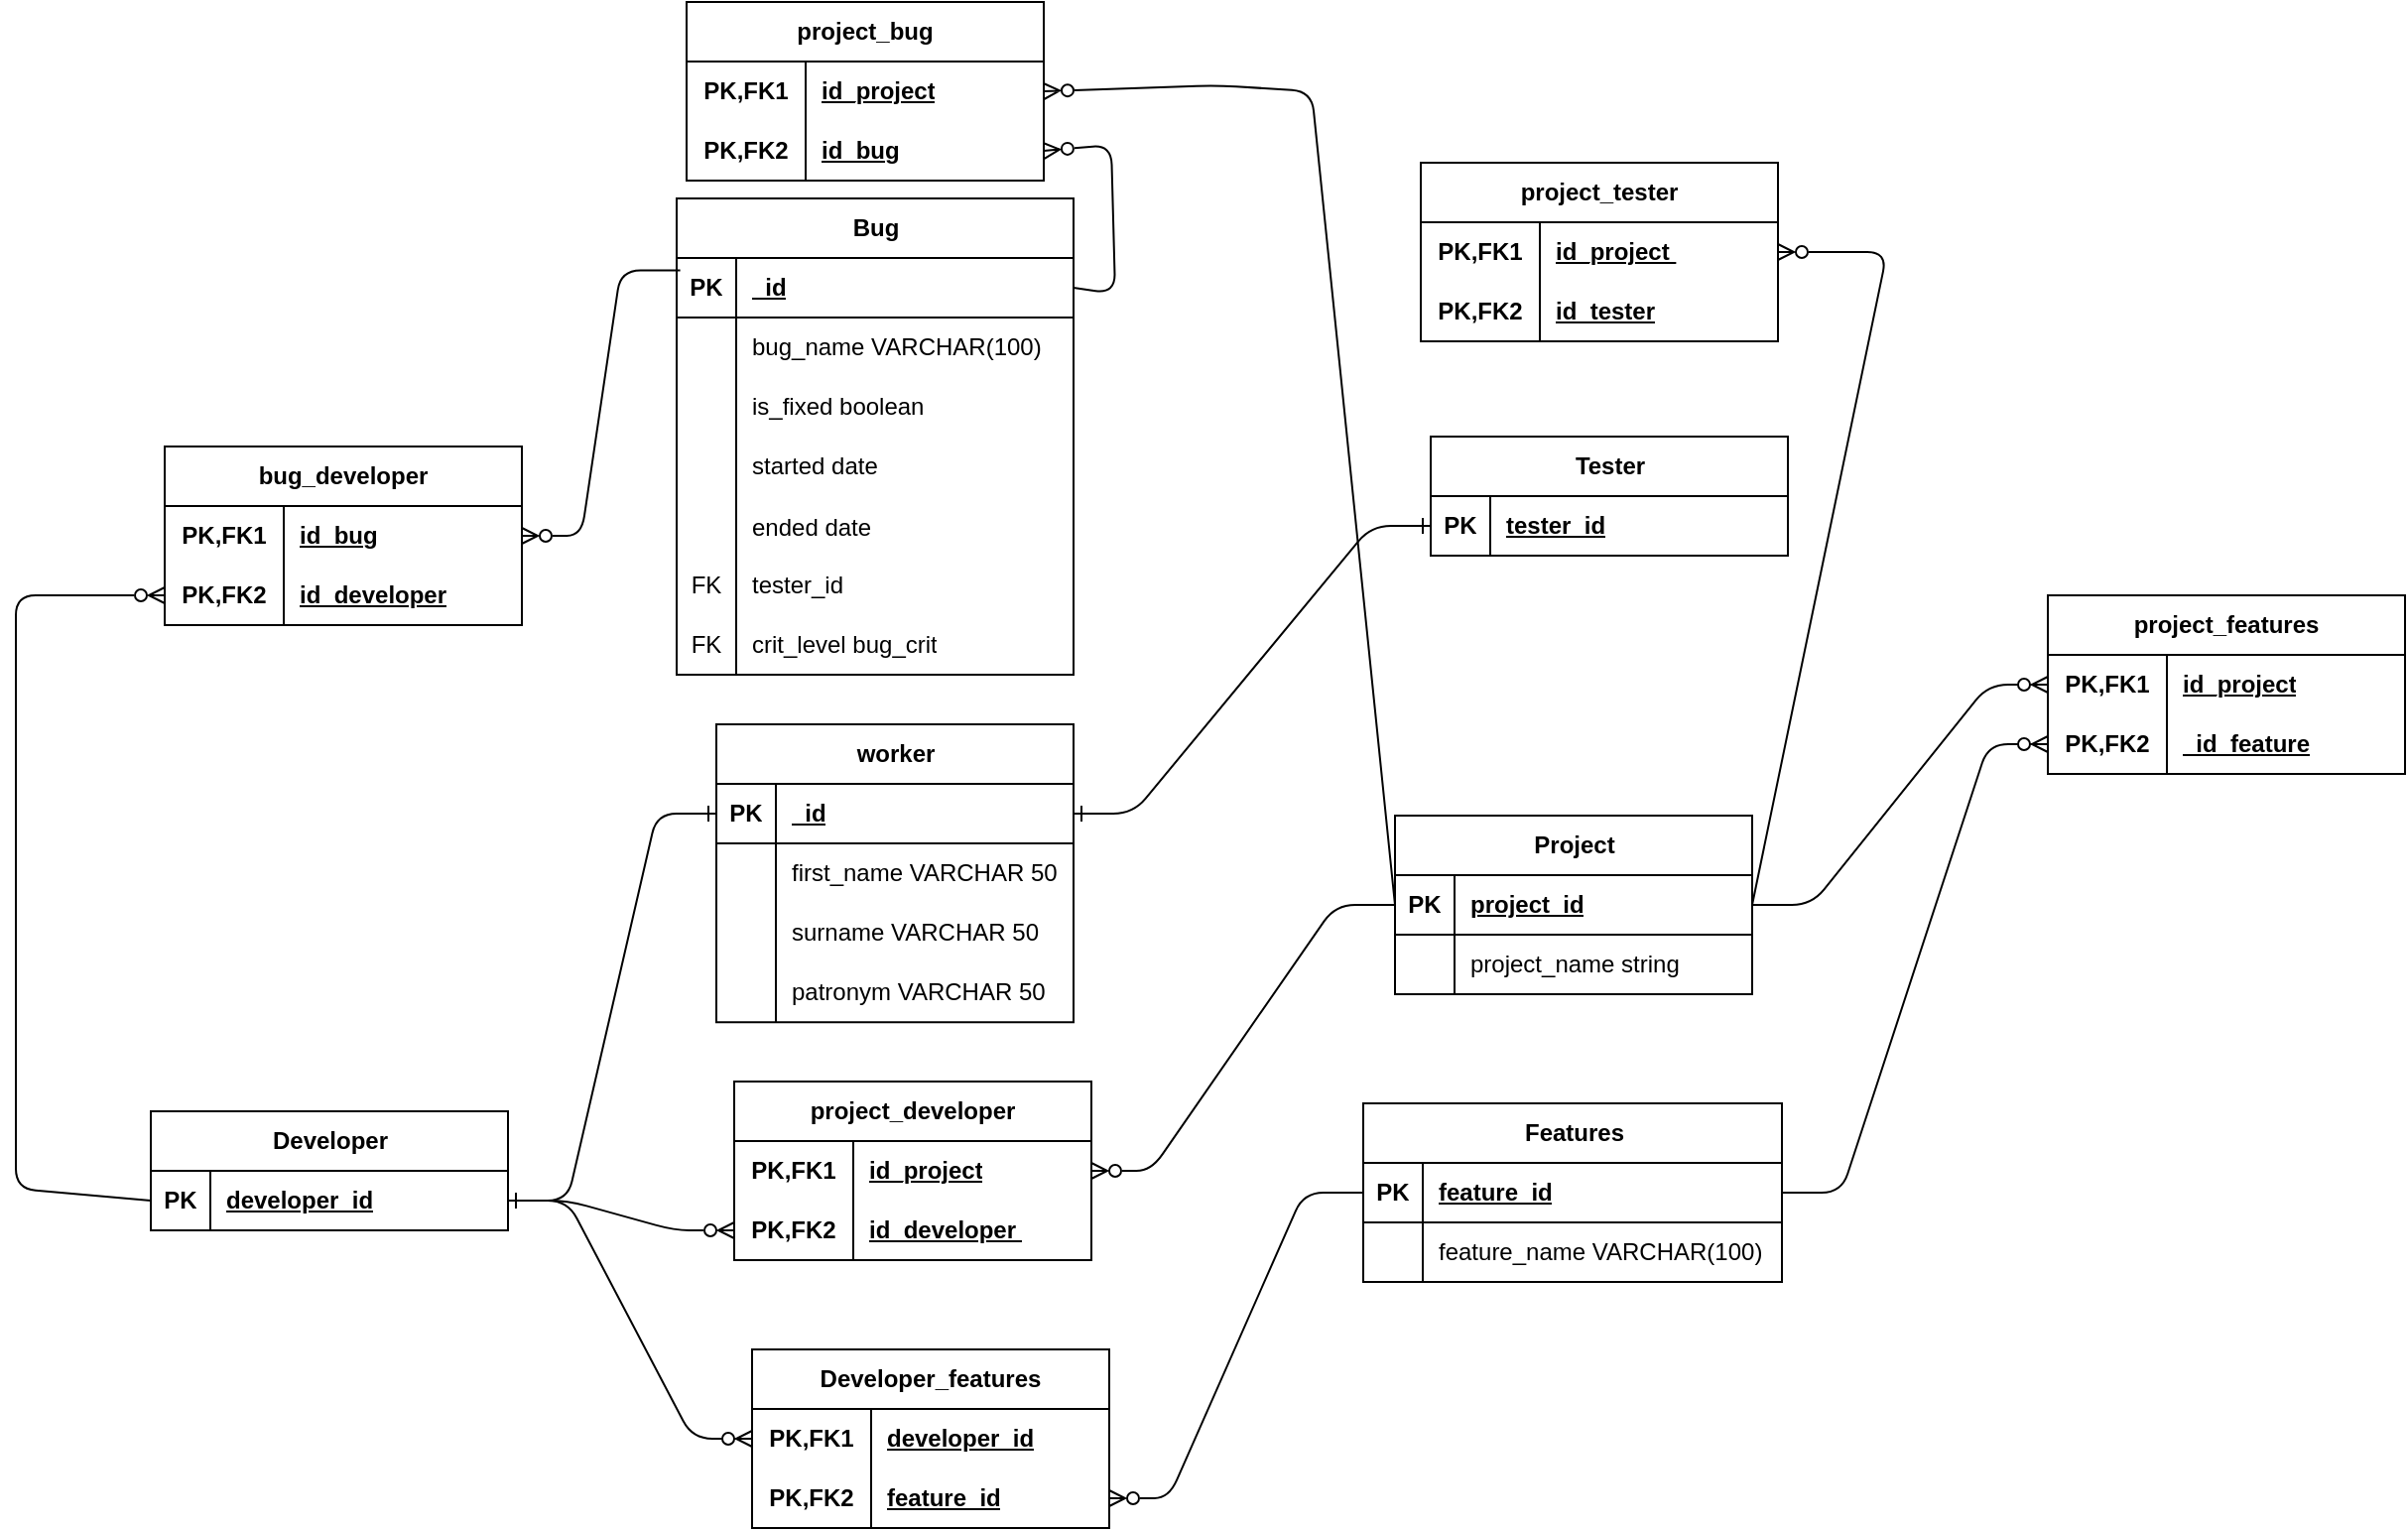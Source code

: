 <mxfile version="24.2.5" type="device">
  <diagram id="R2lEEEUBdFMjLlhIrx00" name="Page-1">
    <mxGraphModel dx="1834" dy="487" grid="0" gridSize="11" guides="1" tooltips="1" connect="1" arrows="1" fold="1" page="0" pageScale="1" pageWidth="850" pageHeight="1100" math="0" shadow="0" extFonts="Permanent Marker^https://fonts.googleapis.com/css?family=Permanent+Marker">
      <root>
        <mxCell id="0" />
        <mxCell id="1" parent="0" />
        <mxCell id="MAnXdEzQtuogghZs_MTk-24" value="Project" style="shape=table;startSize=30;container=1;collapsible=1;childLayout=tableLayout;fixedRows=1;rowLines=0;fontStyle=1;align=center;resizeLast=1;html=1;" parent="1" vertex="1">
          <mxGeometry x="616" y="1142.997" width="180" height="90" as="geometry" />
        </mxCell>
        <mxCell id="MAnXdEzQtuogghZs_MTk-25" value="" style="shape=tableRow;horizontal=0;startSize=0;swimlaneHead=0;swimlaneBody=0;fillColor=none;collapsible=0;dropTarget=0;points=[[0,0.5],[1,0.5]];portConstraint=eastwest;top=0;left=0;right=0;bottom=1;" parent="MAnXdEzQtuogghZs_MTk-24" vertex="1">
          <mxGeometry y="30" width="180" height="30" as="geometry" />
        </mxCell>
        <mxCell id="MAnXdEzQtuogghZs_MTk-26" value="PK" style="shape=partialRectangle;connectable=0;fillColor=none;top=0;left=0;bottom=0;right=0;fontStyle=1;overflow=hidden;whiteSpace=wrap;html=1;" parent="MAnXdEzQtuogghZs_MTk-25" vertex="1">
          <mxGeometry width="30" height="30" as="geometry">
            <mxRectangle width="30" height="30" as="alternateBounds" />
          </mxGeometry>
        </mxCell>
        <mxCell id="MAnXdEzQtuogghZs_MTk-27" value="project_id" style="shape=partialRectangle;connectable=0;fillColor=none;top=0;left=0;bottom=0;right=0;align=left;spacingLeft=6;fontStyle=5;overflow=hidden;whiteSpace=wrap;html=1;" parent="MAnXdEzQtuogghZs_MTk-25" vertex="1">
          <mxGeometry x="30" width="150" height="30" as="geometry">
            <mxRectangle width="150" height="30" as="alternateBounds" />
          </mxGeometry>
        </mxCell>
        <mxCell id="MAnXdEzQtuogghZs_MTk-28" value="" style="shape=tableRow;horizontal=0;startSize=0;swimlaneHead=0;swimlaneBody=0;fillColor=none;collapsible=0;dropTarget=0;points=[[0,0.5],[1,0.5]];portConstraint=eastwest;top=0;left=0;right=0;bottom=0;" parent="MAnXdEzQtuogghZs_MTk-24" vertex="1">
          <mxGeometry y="60" width="180" height="30" as="geometry" />
        </mxCell>
        <mxCell id="MAnXdEzQtuogghZs_MTk-29" value="" style="shape=partialRectangle;connectable=0;fillColor=none;top=0;left=0;bottom=0;right=0;editable=1;overflow=hidden;whiteSpace=wrap;html=1;" parent="MAnXdEzQtuogghZs_MTk-28" vertex="1">
          <mxGeometry width="30" height="30" as="geometry">
            <mxRectangle width="30" height="30" as="alternateBounds" />
          </mxGeometry>
        </mxCell>
        <mxCell id="MAnXdEzQtuogghZs_MTk-30" value="project_name string" style="shape=partialRectangle;connectable=0;fillColor=none;top=0;left=0;bottom=0;right=0;align=left;spacingLeft=6;overflow=hidden;whiteSpace=wrap;html=1;" parent="MAnXdEzQtuogghZs_MTk-28" vertex="1">
          <mxGeometry x="30" width="150" height="30" as="geometry">
            <mxRectangle width="150" height="30" as="alternateBounds" />
          </mxGeometry>
        </mxCell>
        <mxCell id="MAnXdEzQtuogghZs_MTk-31" value="Developer" style="shape=table;startSize=30;container=1;collapsible=1;childLayout=tableLayout;fixedRows=1;rowLines=0;fontStyle=1;align=center;resizeLast=1;html=1;" parent="1" vertex="1">
          <mxGeometry x="-11" y="1291.997" width="180" height="60" as="geometry" />
        </mxCell>
        <mxCell id="MAnXdEzQtuogghZs_MTk-32" value="" style="shape=tableRow;horizontal=0;startSize=0;swimlaneHead=0;swimlaneBody=0;fillColor=none;collapsible=0;dropTarget=0;points=[[0,0.5],[1,0.5]];portConstraint=eastwest;top=0;left=0;right=0;bottom=1;" parent="MAnXdEzQtuogghZs_MTk-31" vertex="1">
          <mxGeometry y="30" width="180" height="30" as="geometry" />
        </mxCell>
        <mxCell id="MAnXdEzQtuogghZs_MTk-33" value="PK" style="shape=partialRectangle;connectable=0;fillColor=none;top=0;left=0;bottom=0;right=0;fontStyle=1;overflow=hidden;whiteSpace=wrap;html=1;" parent="MAnXdEzQtuogghZs_MTk-32" vertex="1">
          <mxGeometry width="30" height="30" as="geometry">
            <mxRectangle width="30" height="30" as="alternateBounds" />
          </mxGeometry>
        </mxCell>
        <mxCell id="MAnXdEzQtuogghZs_MTk-34" value="developer_id" style="shape=partialRectangle;connectable=0;fillColor=none;top=0;left=0;bottom=0;right=0;align=left;spacingLeft=6;fontStyle=5;overflow=hidden;whiteSpace=wrap;html=1;" parent="MAnXdEzQtuogghZs_MTk-32" vertex="1">
          <mxGeometry x="30" width="150" height="30" as="geometry">
            <mxRectangle width="150" height="30" as="alternateBounds" />
          </mxGeometry>
        </mxCell>
        <mxCell id="MAnXdEzQtuogghZs_MTk-41" value="worker" style="shape=table;startSize=30;container=1;collapsible=1;childLayout=tableLayout;fixedRows=1;rowLines=0;fontStyle=1;align=center;resizeLast=1;html=1;" parent="1" vertex="1">
          <mxGeometry x="274" y="1096.997" width="180" height="150.071" as="geometry" />
        </mxCell>
        <mxCell id="MAnXdEzQtuogghZs_MTk-42" value="" style="shape=tableRow;horizontal=0;startSize=0;swimlaneHead=0;swimlaneBody=0;fillColor=none;collapsible=0;dropTarget=0;points=[[0,0.5],[1,0.5]];portConstraint=eastwest;top=0;left=0;right=0;bottom=1;" parent="MAnXdEzQtuogghZs_MTk-41" vertex="1">
          <mxGeometry y="30" width="180" height="30" as="geometry" />
        </mxCell>
        <mxCell id="MAnXdEzQtuogghZs_MTk-43" value="PK" style="shape=partialRectangle;connectable=0;fillColor=none;top=0;left=0;bottom=0;right=0;fontStyle=1;overflow=hidden;whiteSpace=wrap;html=1;" parent="MAnXdEzQtuogghZs_MTk-42" vertex="1">
          <mxGeometry width="30" height="30" as="geometry">
            <mxRectangle width="30" height="30" as="alternateBounds" />
          </mxGeometry>
        </mxCell>
        <mxCell id="MAnXdEzQtuogghZs_MTk-44" value="_id" style="shape=partialRectangle;connectable=0;fillColor=none;top=0;left=0;bottom=0;right=0;align=left;spacingLeft=6;fontStyle=5;overflow=hidden;whiteSpace=wrap;html=1;" parent="MAnXdEzQtuogghZs_MTk-42" vertex="1">
          <mxGeometry x="30" width="150" height="30" as="geometry">
            <mxRectangle width="150" height="30" as="alternateBounds" />
          </mxGeometry>
        </mxCell>
        <mxCell id="MAnXdEzQtuogghZs_MTk-45" value="" style="shape=tableRow;horizontal=0;startSize=0;swimlaneHead=0;swimlaneBody=0;fillColor=none;collapsible=0;dropTarget=0;points=[[0,0.5],[1,0.5]];portConstraint=eastwest;top=0;left=0;right=0;bottom=0;" parent="MAnXdEzQtuogghZs_MTk-41" vertex="1">
          <mxGeometry y="60" width="180" height="30" as="geometry" />
        </mxCell>
        <mxCell id="MAnXdEzQtuogghZs_MTk-46" value="" style="shape=partialRectangle;connectable=0;fillColor=none;top=0;left=0;bottom=0;right=0;editable=1;overflow=hidden;whiteSpace=wrap;html=1;" parent="MAnXdEzQtuogghZs_MTk-45" vertex="1">
          <mxGeometry width="30" height="30" as="geometry">
            <mxRectangle width="30" height="30" as="alternateBounds" />
          </mxGeometry>
        </mxCell>
        <mxCell id="MAnXdEzQtuogghZs_MTk-47" value="first_name VARCHAR 50" style="shape=partialRectangle;connectable=0;fillColor=none;top=0;left=0;bottom=0;right=0;align=left;spacingLeft=6;overflow=hidden;whiteSpace=wrap;html=1;" parent="MAnXdEzQtuogghZs_MTk-45" vertex="1">
          <mxGeometry x="30" width="150" height="30" as="geometry">
            <mxRectangle width="150" height="30" as="alternateBounds" />
          </mxGeometry>
        </mxCell>
        <mxCell id="MAnXdEzQtuogghZs_MTk-183" value="" style="shape=tableRow;horizontal=0;startSize=0;swimlaneHead=0;swimlaneBody=0;fillColor=none;collapsible=0;dropTarget=0;points=[[0,0.5],[1,0.5]];portConstraint=eastwest;top=0;left=0;right=0;bottom=0;fontFamily=Helvetica;fontSize=12;fontColor=default;" parent="MAnXdEzQtuogghZs_MTk-41" vertex="1">
          <mxGeometry y="90" width="180" height="30" as="geometry" />
        </mxCell>
        <mxCell id="MAnXdEzQtuogghZs_MTk-184" value="" style="shape=partialRectangle;connectable=0;fillColor=none;top=0;left=0;bottom=0;right=0;fontStyle=0;overflow=hidden;whiteSpace=wrap;html=1;fontFamily=Helvetica;fontSize=12;fontColor=default;" parent="MAnXdEzQtuogghZs_MTk-183" vertex="1">
          <mxGeometry width="30" height="30" as="geometry">
            <mxRectangle width="30" height="30" as="alternateBounds" />
          </mxGeometry>
        </mxCell>
        <mxCell id="MAnXdEzQtuogghZs_MTk-185" value="surname VARCHAR 50" style="shape=partialRectangle;connectable=0;fillColor=none;top=0;left=0;bottom=0;right=0;align=left;spacingLeft=6;fontStyle=0;overflow=hidden;whiteSpace=wrap;html=1;fontFamily=Helvetica;fontSize=12;fontColor=default;" parent="MAnXdEzQtuogghZs_MTk-183" vertex="1">
          <mxGeometry x="30" width="150" height="30" as="geometry">
            <mxRectangle width="150" height="30" as="alternateBounds" />
          </mxGeometry>
        </mxCell>
        <mxCell id="MAnXdEzQtuogghZs_MTk-190" value="" style="shape=tableRow;horizontal=0;startSize=0;swimlaneHead=0;swimlaneBody=0;fillColor=none;collapsible=0;dropTarget=0;points=[[0,0.5],[1,0.5]];portConstraint=eastwest;top=0;left=0;right=0;bottom=0;fontFamily=Helvetica;fontSize=12;fontColor=default;" parent="MAnXdEzQtuogghZs_MTk-41" vertex="1">
          <mxGeometry y="120" width="180" height="30" as="geometry" />
        </mxCell>
        <mxCell id="MAnXdEzQtuogghZs_MTk-191" value="" style="shape=partialRectangle;connectable=0;fillColor=none;top=0;left=0;bottom=0;right=0;fontStyle=0;overflow=hidden;whiteSpace=wrap;html=1;fontFamily=Helvetica;fontSize=12;fontColor=default;" parent="MAnXdEzQtuogghZs_MTk-190" vertex="1">
          <mxGeometry width="30" height="30" as="geometry">
            <mxRectangle width="30" height="30" as="alternateBounds" />
          </mxGeometry>
        </mxCell>
        <mxCell id="MAnXdEzQtuogghZs_MTk-192" value="patronym&amp;nbsp;&lt;span style=&quot;background-color: initial;&quot;&gt;VARCHAR 50&lt;/span&gt;" style="shape=partialRectangle;connectable=0;fillColor=none;top=0;left=0;bottom=0;right=0;align=left;spacingLeft=6;fontStyle=0;overflow=hidden;whiteSpace=wrap;html=1;fontFamily=Helvetica;fontSize=12;fontColor=default;" parent="MAnXdEzQtuogghZs_MTk-190" vertex="1">
          <mxGeometry x="30" width="150" height="30" as="geometry">
            <mxRectangle width="150" height="30" as="alternateBounds" />
          </mxGeometry>
        </mxCell>
        <mxCell id="MAnXdEzQtuogghZs_MTk-51" value="Bug" style="shape=table;startSize=30;container=1;collapsible=1;childLayout=tableLayout;fixedRows=1;rowLines=0;fontStyle=1;align=center;resizeLast=1;html=1;" parent="1" vertex="1">
          <mxGeometry x="254" y="832" width="200" height="240" as="geometry" />
        </mxCell>
        <mxCell id="MAnXdEzQtuogghZs_MTk-52" value="" style="shape=tableRow;horizontal=0;startSize=0;swimlaneHead=0;swimlaneBody=0;fillColor=none;collapsible=0;dropTarget=0;points=[[0,0.5],[1,0.5]];portConstraint=eastwest;top=0;left=0;right=0;bottom=1;" parent="MAnXdEzQtuogghZs_MTk-51" vertex="1">
          <mxGeometry y="30" width="200" height="30" as="geometry" />
        </mxCell>
        <mxCell id="MAnXdEzQtuogghZs_MTk-53" value="PK" style="shape=partialRectangle;connectable=0;fillColor=none;top=0;left=0;bottom=0;right=0;fontStyle=1;overflow=hidden;whiteSpace=wrap;html=1;" parent="MAnXdEzQtuogghZs_MTk-52" vertex="1">
          <mxGeometry width="30" height="30" as="geometry">
            <mxRectangle width="30" height="30" as="alternateBounds" />
          </mxGeometry>
        </mxCell>
        <mxCell id="MAnXdEzQtuogghZs_MTk-54" value="_id" style="shape=partialRectangle;connectable=0;fillColor=none;top=0;left=0;bottom=0;right=0;align=left;spacingLeft=6;fontStyle=5;overflow=hidden;whiteSpace=wrap;html=1;" parent="MAnXdEzQtuogghZs_MTk-52" vertex="1">
          <mxGeometry x="30" width="170" height="30" as="geometry">
            <mxRectangle width="170" height="30" as="alternateBounds" />
          </mxGeometry>
        </mxCell>
        <mxCell id="MAnXdEzQtuogghZs_MTk-55" value="" style="shape=tableRow;horizontal=0;startSize=0;swimlaneHead=0;swimlaneBody=0;fillColor=none;collapsible=0;dropTarget=0;points=[[0,0.5],[1,0.5]];portConstraint=eastwest;top=0;left=0;right=0;bottom=0;" parent="MAnXdEzQtuogghZs_MTk-51" vertex="1">
          <mxGeometry y="60" width="200" height="30" as="geometry" />
        </mxCell>
        <mxCell id="MAnXdEzQtuogghZs_MTk-56" value="" style="shape=partialRectangle;connectable=0;fillColor=none;top=0;left=0;bottom=0;right=0;editable=1;overflow=hidden;whiteSpace=wrap;html=1;" parent="MAnXdEzQtuogghZs_MTk-55" vertex="1">
          <mxGeometry width="30" height="30" as="geometry">
            <mxRectangle width="30" height="30" as="alternateBounds" />
          </mxGeometry>
        </mxCell>
        <mxCell id="MAnXdEzQtuogghZs_MTk-57" value="bug_name VARCHAR(100)" style="shape=partialRectangle;connectable=0;fillColor=none;top=0;left=0;bottom=0;right=0;align=left;spacingLeft=6;overflow=hidden;whiteSpace=wrap;html=1;" parent="MAnXdEzQtuogghZs_MTk-55" vertex="1">
          <mxGeometry x="30" width="170" height="30" as="geometry">
            <mxRectangle width="170" height="30" as="alternateBounds" />
          </mxGeometry>
        </mxCell>
        <mxCell id="MAnXdEzQtuogghZs_MTk-58" value="" style="shape=tableRow;horizontal=0;startSize=0;swimlaneHead=0;swimlaneBody=0;fillColor=none;collapsible=0;dropTarget=0;points=[[0,0.5],[1,0.5]];portConstraint=eastwest;top=0;left=0;right=0;bottom=0;" parent="MAnXdEzQtuogghZs_MTk-51" vertex="1">
          <mxGeometry y="90" width="200" height="30" as="geometry" />
        </mxCell>
        <mxCell id="MAnXdEzQtuogghZs_MTk-59" value="" style="shape=partialRectangle;connectable=0;fillColor=none;top=0;left=0;bottom=0;right=0;editable=1;overflow=hidden;whiteSpace=wrap;html=1;" parent="MAnXdEzQtuogghZs_MTk-58" vertex="1">
          <mxGeometry width="30" height="30" as="geometry">
            <mxRectangle width="30" height="30" as="alternateBounds" />
          </mxGeometry>
        </mxCell>
        <mxCell id="MAnXdEzQtuogghZs_MTk-60" value="is_fixed boolean" style="shape=partialRectangle;connectable=0;fillColor=none;top=0;left=0;bottom=0;right=0;align=left;spacingLeft=6;overflow=hidden;whiteSpace=wrap;html=1;" parent="MAnXdEzQtuogghZs_MTk-58" vertex="1">
          <mxGeometry x="30" width="170" height="30" as="geometry">
            <mxRectangle width="170" height="30" as="alternateBounds" />
          </mxGeometry>
        </mxCell>
        <mxCell id="MAnXdEzQtuogghZs_MTk-61" value="" style="shape=tableRow;horizontal=0;startSize=0;swimlaneHead=0;swimlaneBody=0;fillColor=none;collapsible=0;dropTarget=0;points=[[0,0.5],[1,0.5]];portConstraint=eastwest;top=0;left=0;right=0;bottom=0;" parent="MAnXdEzQtuogghZs_MTk-51" vertex="1">
          <mxGeometry y="120" width="200" height="30" as="geometry" />
        </mxCell>
        <mxCell id="MAnXdEzQtuogghZs_MTk-62" value="" style="shape=partialRectangle;connectable=0;fillColor=none;top=0;left=0;bottom=0;right=0;editable=1;overflow=hidden;whiteSpace=wrap;html=1;" parent="MAnXdEzQtuogghZs_MTk-61" vertex="1">
          <mxGeometry width="30" height="30" as="geometry">
            <mxRectangle width="30" height="30" as="alternateBounds" />
          </mxGeometry>
        </mxCell>
        <mxCell id="MAnXdEzQtuogghZs_MTk-63" value="started date" style="shape=partialRectangle;connectable=0;fillColor=none;top=0;left=0;bottom=0;right=0;align=left;spacingLeft=6;overflow=hidden;whiteSpace=wrap;html=1;" parent="MAnXdEzQtuogghZs_MTk-61" vertex="1">
          <mxGeometry x="30" width="170" height="30" as="geometry">
            <mxRectangle width="170" height="30" as="alternateBounds" />
          </mxGeometry>
        </mxCell>
        <mxCell id="MAnXdEzQtuogghZs_MTk-64" value="" style="shape=tableRow;horizontal=0;startSize=0;swimlaneHead=0;swimlaneBody=0;fillColor=none;collapsible=0;dropTarget=0;points=[[0,0.5],[1,0.5]];portConstraint=eastwest;top=0;left=0;right=0;bottom=0;" parent="MAnXdEzQtuogghZs_MTk-51" vertex="1">
          <mxGeometry y="150" width="200" height="30" as="geometry" />
        </mxCell>
        <mxCell id="MAnXdEzQtuogghZs_MTk-65" value="" style="shape=partialRectangle;connectable=0;fillColor=none;top=0;left=0;bottom=0;right=0;editable=1;overflow=hidden;" parent="MAnXdEzQtuogghZs_MTk-64" vertex="1">
          <mxGeometry width="30" height="30" as="geometry">
            <mxRectangle width="30" height="30" as="alternateBounds" />
          </mxGeometry>
        </mxCell>
        <mxCell id="MAnXdEzQtuogghZs_MTk-66" value="ended date" style="shape=partialRectangle;connectable=0;fillColor=none;top=0;left=0;bottom=0;right=0;align=left;spacingLeft=6;overflow=hidden;" parent="MAnXdEzQtuogghZs_MTk-64" vertex="1">
          <mxGeometry x="30" width="170" height="30" as="geometry">
            <mxRectangle width="170" height="30" as="alternateBounds" />
          </mxGeometry>
        </mxCell>
        <mxCell id="MAnXdEzQtuogghZs_MTk-67" value="" style="shape=tableRow;horizontal=0;startSize=0;swimlaneHead=0;swimlaneBody=0;fillColor=none;collapsible=0;dropTarget=0;points=[[0,0.5],[1,0.5]];portConstraint=eastwest;top=0;left=0;right=0;bottom=0;" parent="MAnXdEzQtuogghZs_MTk-51" vertex="1">
          <mxGeometry y="180" width="200" height="30" as="geometry" />
        </mxCell>
        <mxCell id="MAnXdEzQtuogghZs_MTk-68" value="FK" style="shape=partialRectangle;connectable=0;fillColor=none;top=0;left=0;bottom=0;right=0;fontStyle=0;overflow=hidden;whiteSpace=wrap;html=1;" parent="MAnXdEzQtuogghZs_MTk-67" vertex="1">
          <mxGeometry width="30" height="30" as="geometry">
            <mxRectangle width="30" height="30" as="alternateBounds" />
          </mxGeometry>
        </mxCell>
        <mxCell id="MAnXdEzQtuogghZs_MTk-69" value="tester_id" style="shape=partialRectangle;connectable=0;fillColor=none;top=0;left=0;bottom=0;right=0;align=left;spacingLeft=6;fontStyle=0;overflow=hidden;whiteSpace=wrap;html=1;" parent="MAnXdEzQtuogghZs_MTk-67" vertex="1">
          <mxGeometry x="30" width="170" height="30" as="geometry">
            <mxRectangle width="170" height="30" as="alternateBounds" />
          </mxGeometry>
        </mxCell>
        <mxCell id="MAnXdEzQtuogghZs_MTk-76" value="" style="shape=tableRow;horizontal=0;startSize=0;swimlaneHead=0;swimlaneBody=0;fillColor=none;collapsible=0;dropTarget=0;points=[[0,0.5],[1,0.5]];portConstraint=eastwest;top=0;left=0;right=0;bottom=0;" parent="MAnXdEzQtuogghZs_MTk-51" vertex="1">
          <mxGeometry y="210" width="200" height="30" as="geometry" />
        </mxCell>
        <mxCell id="MAnXdEzQtuogghZs_MTk-77" value="FK" style="shape=partialRectangle;connectable=0;fillColor=none;top=0;left=0;bottom=0;right=0;fontStyle=0;overflow=hidden;whiteSpace=wrap;html=1;" parent="MAnXdEzQtuogghZs_MTk-76" vertex="1">
          <mxGeometry width="30" height="30" as="geometry">
            <mxRectangle width="30" height="30" as="alternateBounds" />
          </mxGeometry>
        </mxCell>
        <mxCell id="MAnXdEzQtuogghZs_MTk-78" value="crit_level bug_crit" style="shape=partialRectangle;connectable=0;fillColor=none;top=0;left=0;bottom=0;right=0;align=left;spacingLeft=6;fontStyle=0;overflow=hidden;whiteSpace=wrap;html=1;" parent="MAnXdEzQtuogghZs_MTk-76" vertex="1">
          <mxGeometry x="30" width="170" height="30" as="geometry">
            <mxRectangle width="170" height="30" as="alternateBounds" />
          </mxGeometry>
        </mxCell>
        <mxCell id="MAnXdEzQtuogghZs_MTk-108" value="project_developer" style="shape=table;startSize=30;container=1;collapsible=1;childLayout=tableLayout;fixedRows=1;rowLines=0;fontStyle=1;align=center;resizeLast=1;html=1;whiteSpace=wrap;" parent="1" vertex="1">
          <mxGeometry x="283" y="1277" width="180" height="90" as="geometry" />
        </mxCell>
        <mxCell id="MAnXdEzQtuogghZs_MTk-109" value="" style="shape=tableRow;horizontal=0;startSize=0;swimlaneHead=0;swimlaneBody=0;fillColor=none;collapsible=0;dropTarget=0;points=[[0,0.5],[1,0.5]];portConstraint=eastwest;top=0;left=0;right=0;bottom=0;html=1;" parent="MAnXdEzQtuogghZs_MTk-108" vertex="1">
          <mxGeometry y="30" width="180" height="30" as="geometry" />
        </mxCell>
        <mxCell id="MAnXdEzQtuogghZs_MTk-110" value="PK,FK1" style="shape=partialRectangle;connectable=0;fillColor=none;top=0;left=0;bottom=0;right=0;fontStyle=1;overflow=hidden;html=1;whiteSpace=wrap;" parent="MAnXdEzQtuogghZs_MTk-109" vertex="1">
          <mxGeometry width="60" height="30" as="geometry">
            <mxRectangle width="60" height="30" as="alternateBounds" />
          </mxGeometry>
        </mxCell>
        <mxCell id="MAnXdEzQtuogghZs_MTk-111" value="id_project" style="shape=partialRectangle;connectable=0;fillColor=none;top=0;left=0;bottom=0;right=0;align=left;spacingLeft=6;fontStyle=5;overflow=hidden;html=1;whiteSpace=wrap;" parent="MAnXdEzQtuogghZs_MTk-109" vertex="1">
          <mxGeometry x="60" width="120" height="30" as="geometry">
            <mxRectangle width="120" height="30" as="alternateBounds" />
          </mxGeometry>
        </mxCell>
        <mxCell id="MAnXdEzQtuogghZs_MTk-112" value="" style="shape=tableRow;horizontal=0;startSize=0;swimlaneHead=0;swimlaneBody=0;fillColor=none;collapsible=0;dropTarget=0;points=[[0,0.5],[1,0.5]];portConstraint=eastwest;top=0;left=0;right=0;bottom=1;html=1;" parent="MAnXdEzQtuogghZs_MTk-108" vertex="1">
          <mxGeometry y="60" width="180" height="30" as="geometry" />
        </mxCell>
        <mxCell id="MAnXdEzQtuogghZs_MTk-113" value="PK,FK2" style="shape=partialRectangle;connectable=0;fillColor=none;top=0;left=0;bottom=0;right=0;fontStyle=1;overflow=hidden;html=1;whiteSpace=wrap;" parent="MAnXdEzQtuogghZs_MTk-112" vertex="1">
          <mxGeometry width="60" height="30" as="geometry">
            <mxRectangle width="60" height="30" as="alternateBounds" />
          </mxGeometry>
        </mxCell>
        <mxCell id="MAnXdEzQtuogghZs_MTk-114" value="id_developer&amp;nbsp;" style="shape=partialRectangle;connectable=0;fillColor=none;top=0;left=0;bottom=0;right=0;align=left;spacingLeft=6;fontStyle=5;overflow=hidden;html=1;whiteSpace=wrap;" parent="MAnXdEzQtuogghZs_MTk-112" vertex="1">
          <mxGeometry x="60" width="120" height="30" as="geometry">
            <mxRectangle width="120" height="30" as="alternateBounds" />
          </mxGeometry>
        </mxCell>
        <mxCell id="MAnXdEzQtuogghZs_MTk-121" value="bug_developer" style="shape=table;startSize=30;container=1;collapsible=1;childLayout=tableLayout;fixedRows=1;rowLines=0;fontStyle=1;align=center;resizeLast=1;html=1;whiteSpace=wrap;" parent="1" vertex="1">
          <mxGeometry x="-4.0" y="957.0" width="180" height="90" as="geometry" />
        </mxCell>
        <mxCell id="MAnXdEzQtuogghZs_MTk-122" value="" style="shape=tableRow;horizontal=0;startSize=0;swimlaneHead=0;swimlaneBody=0;fillColor=none;collapsible=0;dropTarget=0;points=[[0,0.5],[1,0.5]];portConstraint=eastwest;top=0;left=0;right=0;bottom=0;html=1;" parent="MAnXdEzQtuogghZs_MTk-121" vertex="1">
          <mxGeometry y="30" width="180" height="30" as="geometry" />
        </mxCell>
        <mxCell id="MAnXdEzQtuogghZs_MTk-123" value="PK,FK1" style="shape=partialRectangle;connectable=0;fillColor=none;top=0;left=0;bottom=0;right=0;fontStyle=1;overflow=hidden;html=1;whiteSpace=wrap;" parent="MAnXdEzQtuogghZs_MTk-122" vertex="1">
          <mxGeometry width="60" height="30" as="geometry">
            <mxRectangle width="60" height="30" as="alternateBounds" />
          </mxGeometry>
        </mxCell>
        <mxCell id="MAnXdEzQtuogghZs_MTk-124" value="id_bug" style="shape=partialRectangle;connectable=0;fillColor=none;top=0;left=0;bottom=0;right=0;align=left;spacingLeft=6;fontStyle=5;overflow=hidden;html=1;whiteSpace=wrap;" parent="MAnXdEzQtuogghZs_MTk-122" vertex="1">
          <mxGeometry x="60" width="120" height="30" as="geometry">
            <mxRectangle width="120" height="30" as="alternateBounds" />
          </mxGeometry>
        </mxCell>
        <mxCell id="MAnXdEzQtuogghZs_MTk-125" value="" style="shape=tableRow;horizontal=0;startSize=0;swimlaneHead=0;swimlaneBody=0;fillColor=none;collapsible=0;dropTarget=0;points=[[0,0.5],[1,0.5]];portConstraint=eastwest;top=0;left=0;right=0;bottom=1;html=1;" parent="MAnXdEzQtuogghZs_MTk-121" vertex="1">
          <mxGeometry y="60" width="180" height="30" as="geometry" />
        </mxCell>
        <mxCell id="MAnXdEzQtuogghZs_MTk-126" value="PK,FK2" style="shape=partialRectangle;connectable=0;fillColor=none;top=0;left=0;bottom=0;right=0;fontStyle=1;overflow=hidden;html=1;whiteSpace=wrap;" parent="MAnXdEzQtuogghZs_MTk-125" vertex="1">
          <mxGeometry width="60" height="30" as="geometry">
            <mxRectangle width="60" height="30" as="alternateBounds" />
          </mxGeometry>
        </mxCell>
        <mxCell id="MAnXdEzQtuogghZs_MTk-127" value="id_developer" style="shape=partialRectangle;connectable=0;fillColor=none;top=0;left=0;bottom=0;right=0;align=left;spacingLeft=6;fontStyle=5;overflow=hidden;html=1;whiteSpace=wrap;" parent="MAnXdEzQtuogghZs_MTk-125" vertex="1">
          <mxGeometry x="60" width="120" height="30" as="geometry">
            <mxRectangle width="120" height="30" as="alternateBounds" />
          </mxGeometry>
        </mxCell>
        <mxCell id="MAnXdEzQtuogghZs_MTk-134" value="project_tester" style="shape=table;startSize=30;container=1;collapsible=1;childLayout=tableLayout;fixedRows=1;rowLines=0;fontStyle=1;align=center;resizeLast=1;html=1;whiteSpace=wrap;" parent="1" vertex="1">
          <mxGeometry x="629" y="814" width="180" height="90" as="geometry" />
        </mxCell>
        <mxCell id="MAnXdEzQtuogghZs_MTk-135" value="" style="shape=tableRow;horizontal=0;startSize=0;swimlaneHead=0;swimlaneBody=0;fillColor=none;collapsible=0;dropTarget=0;points=[[0,0.5],[1,0.5]];portConstraint=eastwest;top=0;left=0;right=0;bottom=0;html=1;" parent="MAnXdEzQtuogghZs_MTk-134" vertex="1">
          <mxGeometry y="30" width="180" height="30" as="geometry" />
        </mxCell>
        <mxCell id="MAnXdEzQtuogghZs_MTk-136" value="PK,FK1" style="shape=partialRectangle;connectable=0;fillColor=none;top=0;left=0;bottom=0;right=0;fontStyle=1;overflow=hidden;html=1;whiteSpace=wrap;" parent="MAnXdEzQtuogghZs_MTk-135" vertex="1">
          <mxGeometry width="60" height="30" as="geometry">
            <mxRectangle width="60" height="30" as="alternateBounds" />
          </mxGeometry>
        </mxCell>
        <mxCell id="MAnXdEzQtuogghZs_MTk-137" value="id_project&amp;nbsp;" style="shape=partialRectangle;connectable=0;fillColor=none;top=0;left=0;bottom=0;right=0;align=left;spacingLeft=6;fontStyle=5;overflow=hidden;html=1;whiteSpace=wrap;" parent="MAnXdEzQtuogghZs_MTk-135" vertex="1">
          <mxGeometry x="60" width="120" height="30" as="geometry">
            <mxRectangle width="120" height="30" as="alternateBounds" />
          </mxGeometry>
        </mxCell>
        <mxCell id="MAnXdEzQtuogghZs_MTk-138" value="" style="shape=tableRow;horizontal=0;startSize=0;swimlaneHead=0;swimlaneBody=0;fillColor=none;collapsible=0;dropTarget=0;points=[[0,0.5],[1,0.5]];portConstraint=eastwest;top=0;left=0;right=0;bottom=1;html=1;" parent="MAnXdEzQtuogghZs_MTk-134" vertex="1">
          <mxGeometry y="60" width="180" height="30" as="geometry" />
        </mxCell>
        <mxCell id="MAnXdEzQtuogghZs_MTk-139" value="PK,FK2" style="shape=partialRectangle;connectable=0;fillColor=none;top=0;left=0;bottom=0;right=0;fontStyle=1;overflow=hidden;html=1;whiteSpace=wrap;" parent="MAnXdEzQtuogghZs_MTk-138" vertex="1">
          <mxGeometry width="60" height="30" as="geometry">
            <mxRectangle width="60" height="30" as="alternateBounds" />
          </mxGeometry>
        </mxCell>
        <mxCell id="MAnXdEzQtuogghZs_MTk-140" value="id_tester" style="shape=partialRectangle;connectable=0;fillColor=none;top=0;left=0;bottom=0;right=0;align=left;spacingLeft=6;fontStyle=5;overflow=hidden;html=1;whiteSpace=wrap;" parent="MAnXdEzQtuogghZs_MTk-138" vertex="1">
          <mxGeometry x="60" width="120" height="30" as="geometry">
            <mxRectangle width="120" height="30" as="alternateBounds" />
          </mxGeometry>
        </mxCell>
        <mxCell id="MAnXdEzQtuogghZs_MTk-147" value="project_bug" style="shape=table;startSize=30;container=1;collapsible=1;childLayout=tableLayout;fixedRows=1;rowLines=0;fontStyle=1;align=center;resizeLast=1;html=1;whiteSpace=wrap;" parent="1" vertex="1">
          <mxGeometry x="259" y="733" width="180" height="90" as="geometry" />
        </mxCell>
        <mxCell id="MAnXdEzQtuogghZs_MTk-148" value="" style="shape=tableRow;horizontal=0;startSize=0;swimlaneHead=0;swimlaneBody=0;fillColor=none;collapsible=0;dropTarget=0;points=[[0,0.5],[1,0.5]];portConstraint=eastwest;top=0;left=0;right=0;bottom=0;html=1;" parent="MAnXdEzQtuogghZs_MTk-147" vertex="1">
          <mxGeometry y="30" width="180" height="30" as="geometry" />
        </mxCell>
        <mxCell id="MAnXdEzQtuogghZs_MTk-149" value="PK,FK1" style="shape=partialRectangle;connectable=0;fillColor=none;top=0;left=0;bottom=0;right=0;fontStyle=1;overflow=hidden;html=1;whiteSpace=wrap;" parent="MAnXdEzQtuogghZs_MTk-148" vertex="1">
          <mxGeometry width="60" height="30" as="geometry">
            <mxRectangle width="60" height="30" as="alternateBounds" />
          </mxGeometry>
        </mxCell>
        <mxCell id="MAnXdEzQtuogghZs_MTk-150" value="id_project" style="shape=partialRectangle;connectable=0;fillColor=none;top=0;left=0;bottom=0;right=0;align=left;spacingLeft=6;fontStyle=5;overflow=hidden;html=1;whiteSpace=wrap;" parent="MAnXdEzQtuogghZs_MTk-148" vertex="1">
          <mxGeometry x="60" width="120" height="30" as="geometry">
            <mxRectangle width="120" height="30" as="alternateBounds" />
          </mxGeometry>
        </mxCell>
        <mxCell id="MAnXdEzQtuogghZs_MTk-151" value="" style="shape=tableRow;horizontal=0;startSize=0;swimlaneHead=0;swimlaneBody=0;fillColor=none;collapsible=0;dropTarget=0;points=[[0,0.5],[1,0.5]];portConstraint=eastwest;top=0;left=0;right=0;bottom=1;html=1;" parent="MAnXdEzQtuogghZs_MTk-147" vertex="1">
          <mxGeometry y="60" width="180" height="30" as="geometry" />
        </mxCell>
        <mxCell id="MAnXdEzQtuogghZs_MTk-152" value="PK,FK2" style="shape=partialRectangle;connectable=0;fillColor=none;top=0;left=0;bottom=0;right=0;fontStyle=1;overflow=hidden;html=1;whiteSpace=wrap;" parent="MAnXdEzQtuogghZs_MTk-151" vertex="1">
          <mxGeometry width="60" height="30" as="geometry">
            <mxRectangle width="60" height="30" as="alternateBounds" />
          </mxGeometry>
        </mxCell>
        <mxCell id="MAnXdEzQtuogghZs_MTk-153" value="id_bug" style="shape=partialRectangle;connectable=0;fillColor=none;top=0;left=0;bottom=0;right=0;align=left;spacingLeft=6;fontStyle=5;overflow=hidden;html=1;whiteSpace=wrap;" parent="MAnXdEzQtuogghZs_MTk-151" vertex="1">
          <mxGeometry x="60" width="120" height="30" as="geometry">
            <mxRectangle width="120" height="30" as="alternateBounds" />
          </mxGeometry>
        </mxCell>
        <mxCell id="MAnXdEzQtuogghZs_MTk-163" value="" style="fontSize=12;html=1;endArrow=none;endFill=0;rounded=1;exitX=1;exitY=0.5;exitDx=0;exitDy=0;entryX=1;entryY=0.5;entryDx=0;entryDy=0;startArrow=ERzeroToMany;startFill=0;" parent="1" source="MAnXdEzQtuogghZs_MTk-135" target="MAnXdEzQtuogghZs_MTk-25" edge="1">
          <mxGeometry width="100" height="100" relative="1" as="geometry">
            <mxPoint x="765" y="977" as="sourcePoint" />
            <mxPoint x="776" y="1107" as="targetPoint" />
            <Array as="points">
              <mxPoint x="864" y="859" />
            </Array>
          </mxGeometry>
        </mxCell>
        <mxCell id="MAnXdEzQtuogghZs_MTk-164" value="" style="fontSize=12;html=1;endArrow=none;endFill=0;rounded=1;exitX=1;exitY=0.5;exitDx=0;exitDy=0;entryX=1;entryY=0.5;entryDx=0;entryDy=0;startArrow=ERzeroToMany;startFill=0;" parent="1" source="MAnXdEzQtuogghZs_MTk-151" target="MAnXdEzQtuogghZs_MTk-52" edge="1">
          <mxGeometry width="100" height="100" relative="1" as="geometry">
            <mxPoint x="443" y="881" as="sourcePoint" />
            <mxPoint x="454" y="1011" as="targetPoint" />
            <Array as="points">
              <mxPoint x="473" y="805" />
              <mxPoint x="475" y="880" />
            </Array>
          </mxGeometry>
        </mxCell>
        <mxCell id="MAnXdEzQtuogghZs_MTk-165" value="" style="fontSize=12;html=1;endArrow=none;endFill=0;rounded=1;exitX=1;exitY=0.5;exitDx=0;exitDy=0;entryX=0;entryY=0.5;entryDx=0;entryDy=0;startArrow=ERzeroToMany;startFill=0;" parent="1" source="MAnXdEzQtuogghZs_MTk-148" target="MAnXdEzQtuogghZs_MTk-25" edge="1">
          <mxGeometry width="100" height="100" relative="1" as="geometry">
            <mxPoint x="438" y="1056.86" as="sourcePoint" />
            <mxPoint x="507" y="1240" as="targetPoint" />
            <Array as="points">
              <mxPoint x="526" y="775" />
              <mxPoint x="574" y="778" />
            </Array>
          </mxGeometry>
        </mxCell>
        <mxCell id="MAnXdEzQtuogghZs_MTk-166" value="" style="edgeStyle=entityRelationEdgeStyle;fontSize=12;html=1;endArrow=none;endFill=0;rounded=1;startArrow=ERzeroToMany;startFill=0;entryX=0;entryY=0.5;entryDx=0;entryDy=0;exitX=1;exitY=0.5;exitDx=0;exitDy=0;" parent="1" source="MAnXdEzQtuogghZs_MTk-109" target="MAnXdEzQtuogghZs_MTk-25" edge="1">
          <mxGeometry width="100" height="100" relative="1" as="geometry">
            <mxPoint x="430" y="1320" as="sourcePoint" />
            <mxPoint x="530" y="1220" as="targetPoint" />
          </mxGeometry>
        </mxCell>
        <mxCell id="MAnXdEzQtuogghZs_MTk-167" value="" style="edgeStyle=entityRelationEdgeStyle;fontSize=12;html=1;endArrow=none;endFill=0;rounded=1;startArrow=ERzeroToMany;startFill=0;entryX=1;entryY=0.5;entryDx=0;entryDy=0;exitX=0;exitY=0.5;exitDx=0;exitDy=0;" parent="1" source="MAnXdEzQtuogghZs_MTk-112" target="MAnXdEzQtuogghZs_MTk-32" edge="1">
          <mxGeometry width="100" height="100" relative="1" as="geometry">
            <mxPoint x="469" y="1500" as="sourcePoint" />
            <mxPoint x="564" y="1337" as="targetPoint" />
          </mxGeometry>
        </mxCell>
        <mxCell id="MAnXdEzQtuogghZs_MTk-170" value="" style="edgeStyle=entityRelationEdgeStyle;fontSize=12;html=1;endArrow=none;endFill=0;rounded=1;entryX=0.009;entryY=0.21;entryDx=0;entryDy=0;entryPerimeter=0;exitX=1;exitY=0.5;exitDx=0;exitDy=0;startArrow=ERzeroToMany;startFill=0;" parent="1" source="MAnXdEzQtuogghZs_MTk-122" target="MAnXdEzQtuogghZs_MTk-52" edge="1">
          <mxGeometry width="100" height="100" relative="1" as="geometry">
            <mxPoint x="49" y="992" as="sourcePoint" />
            <mxPoint x="149" y="892" as="targetPoint" />
          </mxGeometry>
        </mxCell>
        <mxCell id="MAnXdEzQtuogghZs_MTk-171" value="" style="fontSize=12;html=1;endArrow=none;endFill=0;rounded=1;entryX=0;entryY=0.5;entryDx=0;entryDy=0;exitX=0;exitY=0.5;exitDx=0;exitDy=0;startArrow=ERzeroToMany;startFill=0;" parent="1" source="MAnXdEzQtuogghZs_MTk-125" target="MAnXdEzQtuogghZs_MTk-32" edge="1">
          <mxGeometry width="100" height="100" relative="1" as="geometry">
            <mxPoint x="19" y="1266" as="sourcePoint" />
            <mxPoint x="119" y="1166" as="targetPoint" />
            <Array as="points">
              <mxPoint x="-79" y="1032" />
              <mxPoint x="-79" y="1331" />
            </Array>
          </mxGeometry>
        </mxCell>
        <mxCell id="nM-cKhXmCb2oNdSJstkX-1" value="Features" style="shape=table;startSize=30;container=1;collapsible=1;childLayout=tableLayout;fixedRows=1;rowLines=0;fontStyle=1;align=center;resizeLast=1;html=1;" parent="1" vertex="1">
          <mxGeometry x="600" y="1288" width="211" height="90" as="geometry" />
        </mxCell>
        <mxCell id="nM-cKhXmCb2oNdSJstkX-2" value="" style="shape=tableRow;horizontal=0;startSize=0;swimlaneHead=0;swimlaneBody=0;fillColor=none;collapsible=0;dropTarget=0;points=[[0,0.5],[1,0.5]];portConstraint=eastwest;top=0;left=0;right=0;bottom=1;" parent="nM-cKhXmCb2oNdSJstkX-1" vertex="1">
          <mxGeometry y="30" width="211" height="30" as="geometry" />
        </mxCell>
        <mxCell id="nM-cKhXmCb2oNdSJstkX-3" value="PK" style="shape=partialRectangle;connectable=0;fillColor=none;top=0;left=0;bottom=0;right=0;fontStyle=1;overflow=hidden;whiteSpace=wrap;html=1;" parent="nM-cKhXmCb2oNdSJstkX-2" vertex="1">
          <mxGeometry width="30" height="30" as="geometry">
            <mxRectangle width="30" height="30" as="alternateBounds" />
          </mxGeometry>
        </mxCell>
        <mxCell id="nM-cKhXmCb2oNdSJstkX-4" value="feature_id" style="shape=partialRectangle;connectable=0;fillColor=none;top=0;left=0;bottom=0;right=0;align=left;spacingLeft=6;fontStyle=5;overflow=hidden;whiteSpace=wrap;html=1;" parent="nM-cKhXmCb2oNdSJstkX-2" vertex="1">
          <mxGeometry x="30" width="181" height="30" as="geometry">
            <mxRectangle width="181" height="30" as="alternateBounds" />
          </mxGeometry>
        </mxCell>
        <mxCell id="nM-cKhXmCb2oNdSJstkX-5" value="" style="shape=tableRow;horizontal=0;startSize=0;swimlaneHead=0;swimlaneBody=0;fillColor=none;collapsible=0;dropTarget=0;points=[[0,0.5],[1,0.5]];portConstraint=eastwest;top=0;left=0;right=0;bottom=0;" parent="nM-cKhXmCb2oNdSJstkX-1" vertex="1">
          <mxGeometry y="60" width="211" height="30" as="geometry" />
        </mxCell>
        <mxCell id="nM-cKhXmCb2oNdSJstkX-6" value="" style="shape=partialRectangle;connectable=0;fillColor=none;top=0;left=0;bottom=0;right=0;editable=1;overflow=hidden;whiteSpace=wrap;html=1;" parent="nM-cKhXmCb2oNdSJstkX-5" vertex="1">
          <mxGeometry width="30" height="30" as="geometry">
            <mxRectangle width="30" height="30" as="alternateBounds" />
          </mxGeometry>
        </mxCell>
        <mxCell id="nM-cKhXmCb2oNdSJstkX-7" value="feature_name VARCHAR(100)" style="shape=partialRectangle;connectable=0;fillColor=none;top=0;left=0;bottom=0;right=0;align=left;spacingLeft=6;overflow=hidden;whiteSpace=wrap;html=1;" parent="nM-cKhXmCb2oNdSJstkX-5" vertex="1">
          <mxGeometry x="30" width="181" height="30" as="geometry">
            <mxRectangle width="181" height="30" as="alternateBounds" />
          </mxGeometry>
        </mxCell>
        <mxCell id="nM-cKhXmCb2oNdSJstkX-40" value="Developer_features" style="shape=table;startSize=30;container=1;collapsible=1;childLayout=tableLayout;fixedRows=1;rowLines=0;fontStyle=1;align=center;resizeLast=1;html=1;whiteSpace=wrap;" parent="1" vertex="1">
          <mxGeometry x="292" y="1412" width="180" height="90" as="geometry" />
        </mxCell>
        <mxCell id="nM-cKhXmCb2oNdSJstkX-41" value="" style="shape=tableRow;horizontal=0;startSize=0;swimlaneHead=0;swimlaneBody=0;fillColor=none;collapsible=0;dropTarget=0;points=[[0,0.5],[1,0.5]];portConstraint=eastwest;top=0;left=0;right=0;bottom=0;html=1;" parent="nM-cKhXmCb2oNdSJstkX-40" vertex="1">
          <mxGeometry y="30" width="180" height="30" as="geometry" />
        </mxCell>
        <mxCell id="nM-cKhXmCb2oNdSJstkX-42" value="PK,FK1" style="shape=partialRectangle;connectable=0;fillColor=none;top=0;left=0;bottom=0;right=0;fontStyle=1;overflow=hidden;html=1;whiteSpace=wrap;" parent="nM-cKhXmCb2oNdSJstkX-41" vertex="1">
          <mxGeometry width="60" height="30" as="geometry">
            <mxRectangle width="60" height="30" as="alternateBounds" />
          </mxGeometry>
        </mxCell>
        <mxCell id="nM-cKhXmCb2oNdSJstkX-43" value="developer_id" style="shape=partialRectangle;connectable=0;fillColor=none;top=0;left=0;bottom=0;right=0;align=left;spacingLeft=6;fontStyle=5;overflow=hidden;html=1;whiteSpace=wrap;" parent="nM-cKhXmCb2oNdSJstkX-41" vertex="1">
          <mxGeometry x="60" width="120" height="30" as="geometry">
            <mxRectangle width="120" height="30" as="alternateBounds" />
          </mxGeometry>
        </mxCell>
        <mxCell id="nM-cKhXmCb2oNdSJstkX-44" value="" style="shape=tableRow;horizontal=0;startSize=0;swimlaneHead=0;swimlaneBody=0;fillColor=none;collapsible=0;dropTarget=0;points=[[0,0.5],[1,0.5]];portConstraint=eastwest;top=0;left=0;right=0;bottom=1;html=1;" parent="nM-cKhXmCb2oNdSJstkX-40" vertex="1">
          <mxGeometry y="60" width="180" height="30" as="geometry" />
        </mxCell>
        <mxCell id="nM-cKhXmCb2oNdSJstkX-45" value="PK,FK2" style="shape=partialRectangle;connectable=0;fillColor=none;top=0;left=0;bottom=0;right=0;fontStyle=1;overflow=hidden;html=1;whiteSpace=wrap;" parent="nM-cKhXmCb2oNdSJstkX-44" vertex="1">
          <mxGeometry width="60" height="30" as="geometry">
            <mxRectangle width="60" height="30" as="alternateBounds" />
          </mxGeometry>
        </mxCell>
        <mxCell id="nM-cKhXmCb2oNdSJstkX-46" value="feature_id" style="shape=partialRectangle;connectable=0;fillColor=none;top=0;left=0;bottom=0;right=0;align=left;spacingLeft=6;fontStyle=5;overflow=hidden;html=1;whiteSpace=wrap;" parent="nM-cKhXmCb2oNdSJstkX-44" vertex="1">
          <mxGeometry x="60" width="120" height="30" as="geometry">
            <mxRectangle width="120" height="30" as="alternateBounds" />
          </mxGeometry>
        </mxCell>
        <mxCell id="nM-cKhXmCb2oNdSJstkX-53" value="project_features" style="shape=table;startSize=30;container=1;collapsible=1;childLayout=tableLayout;fixedRows=1;rowLines=0;fontStyle=1;align=center;resizeLast=1;html=1;whiteSpace=wrap;" parent="1" vertex="1">
          <mxGeometry x="945" y="1032" width="180" height="90" as="geometry" />
        </mxCell>
        <mxCell id="nM-cKhXmCb2oNdSJstkX-54" value="" style="shape=tableRow;horizontal=0;startSize=0;swimlaneHead=0;swimlaneBody=0;fillColor=none;collapsible=0;dropTarget=0;points=[[0,0.5],[1,0.5]];portConstraint=eastwest;top=0;left=0;right=0;bottom=0;html=1;" parent="nM-cKhXmCb2oNdSJstkX-53" vertex="1">
          <mxGeometry y="30" width="180" height="30" as="geometry" />
        </mxCell>
        <mxCell id="nM-cKhXmCb2oNdSJstkX-55" value="PK,FK1" style="shape=partialRectangle;connectable=0;fillColor=none;top=0;left=0;bottom=0;right=0;fontStyle=1;overflow=hidden;html=1;whiteSpace=wrap;" parent="nM-cKhXmCb2oNdSJstkX-54" vertex="1">
          <mxGeometry width="60" height="30" as="geometry">
            <mxRectangle width="60" height="30" as="alternateBounds" />
          </mxGeometry>
        </mxCell>
        <mxCell id="nM-cKhXmCb2oNdSJstkX-56" value="id_project" style="shape=partialRectangle;connectable=0;fillColor=none;top=0;left=0;bottom=0;right=0;align=left;spacingLeft=6;fontStyle=5;overflow=hidden;html=1;whiteSpace=wrap;" parent="nM-cKhXmCb2oNdSJstkX-54" vertex="1">
          <mxGeometry x="60" width="120" height="30" as="geometry">
            <mxRectangle width="120" height="30" as="alternateBounds" />
          </mxGeometry>
        </mxCell>
        <mxCell id="nM-cKhXmCb2oNdSJstkX-57" value="" style="shape=tableRow;horizontal=0;startSize=0;swimlaneHead=0;swimlaneBody=0;fillColor=none;collapsible=0;dropTarget=0;points=[[0,0.5],[1,0.5]];portConstraint=eastwest;top=0;left=0;right=0;bottom=1;html=1;" parent="nM-cKhXmCb2oNdSJstkX-53" vertex="1">
          <mxGeometry y="60" width="180" height="30" as="geometry" />
        </mxCell>
        <mxCell id="nM-cKhXmCb2oNdSJstkX-58" value="PK,FK2" style="shape=partialRectangle;connectable=0;fillColor=none;top=0;left=0;bottom=0;right=0;fontStyle=1;overflow=hidden;html=1;whiteSpace=wrap;" parent="nM-cKhXmCb2oNdSJstkX-57" vertex="1">
          <mxGeometry width="60" height="30" as="geometry">
            <mxRectangle width="60" height="30" as="alternateBounds" />
          </mxGeometry>
        </mxCell>
        <mxCell id="nM-cKhXmCb2oNdSJstkX-59" value="_id_feature" style="shape=partialRectangle;connectable=0;fillColor=none;top=0;left=0;bottom=0;right=0;align=left;spacingLeft=6;fontStyle=5;overflow=hidden;html=1;whiteSpace=wrap;" parent="nM-cKhXmCb2oNdSJstkX-57" vertex="1">
          <mxGeometry x="60" width="120" height="30" as="geometry">
            <mxRectangle width="120" height="30" as="alternateBounds" />
          </mxGeometry>
        </mxCell>
        <mxCell id="nM-cKhXmCb2oNdSJstkX-66" value="" style="fontSize=12;html=1;endArrow=ERzeroToMany;endFill=1;rounded=1;entryX=0;entryY=0.5;entryDx=0;entryDy=0;edgeStyle=entityRelationEdgeStyle;curved=0;" parent="1" source="MAnXdEzQtuogghZs_MTk-32" target="nM-cKhXmCb2oNdSJstkX-41" edge="1">
          <mxGeometry width="100" height="100" relative="1" as="geometry">
            <mxPoint x="180" y="1393" as="sourcePoint" />
            <mxPoint x="280" y="1493" as="targetPoint" />
          </mxGeometry>
        </mxCell>
        <mxCell id="nM-cKhXmCb2oNdSJstkX-67" value="" style="edgeStyle=entityRelationEdgeStyle;fontSize=12;html=1;endArrow=ERzeroToMany;endFill=1;rounded=1;exitX=1;exitY=0.5;exitDx=0;exitDy=0;entryX=0;entryY=0.5;entryDx=0;entryDy=0;curved=0;" parent="1" source="nM-cKhXmCb2oNdSJstkX-2" target="nM-cKhXmCb2oNdSJstkX-57" edge="1">
          <mxGeometry width="100" height="100" relative="1" as="geometry">
            <mxPoint x="675" y="1650" as="sourcePoint" />
            <mxPoint x="775" y="1550" as="targetPoint" />
          </mxGeometry>
        </mxCell>
        <mxCell id="nM-cKhXmCb2oNdSJstkX-68" value="" style="edgeStyle=entityRelationEdgeStyle;fontSize=12;html=1;endArrow=none;endFill=0;rounded=1;startArrow=ERzeroToMany;startFill=0;entryX=0;entryY=0.5;entryDx=0;entryDy=0;exitX=1;exitY=0.5;exitDx=0;exitDy=0;curved=0;" parent="1" source="nM-cKhXmCb2oNdSJstkX-44" target="nM-cKhXmCb2oNdSJstkX-2" edge="1">
          <mxGeometry width="100" height="100" relative="1" as="geometry">
            <mxPoint x="499" y="1632" as="sourcePoint" />
            <mxPoint x="599" y="1532" as="targetPoint" />
          </mxGeometry>
        </mxCell>
        <mxCell id="nM-cKhXmCb2oNdSJstkX-69" value="" style="edgeStyle=entityRelationEdgeStyle;fontSize=12;html=1;endArrow=ERzeroToMany;endFill=1;rounded=1;exitX=1;exitY=0.5;exitDx=0;exitDy=0;entryX=0;entryY=0.5;entryDx=0;entryDy=0;curved=0;" parent="1" source="MAnXdEzQtuogghZs_MTk-25" target="nM-cKhXmCb2oNdSJstkX-54" edge="1">
          <mxGeometry width="100" height="100" relative="1" as="geometry">
            <mxPoint x="759" y="1388" as="sourcePoint" />
            <mxPoint x="859" y="1288" as="targetPoint" />
          </mxGeometry>
        </mxCell>
        <mxCell id="iGiyDuudi1vOfxz7RiTJ-9" value="Tester" style="shape=table;startSize=30;container=1;collapsible=1;childLayout=tableLayout;fixedRows=1;rowLines=0;fontStyle=1;align=center;resizeLast=1;html=1;" vertex="1" parent="1">
          <mxGeometry x="634" y="952" width="180" height="60" as="geometry" />
        </mxCell>
        <mxCell id="iGiyDuudi1vOfxz7RiTJ-10" value="" style="shape=tableRow;horizontal=0;startSize=0;swimlaneHead=0;swimlaneBody=0;fillColor=none;collapsible=0;dropTarget=0;points=[[0,0.5],[1,0.5]];portConstraint=eastwest;top=0;left=0;right=0;bottom=1;" vertex="1" parent="iGiyDuudi1vOfxz7RiTJ-9">
          <mxGeometry y="30" width="180" height="30" as="geometry" />
        </mxCell>
        <mxCell id="iGiyDuudi1vOfxz7RiTJ-11" value="PK" style="shape=partialRectangle;connectable=0;fillColor=none;top=0;left=0;bottom=0;right=0;fontStyle=1;overflow=hidden;whiteSpace=wrap;html=1;" vertex="1" parent="iGiyDuudi1vOfxz7RiTJ-10">
          <mxGeometry width="30" height="30" as="geometry">
            <mxRectangle width="30" height="30" as="alternateBounds" />
          </mxGeometry>
        </mxCell>
        <mxCell id="iGiyDuudi1vOfxz7RiTJ-12" value="tester_id" style="shape=partialRectangle;connectable=0;fillColor=none;top=0;left=0;bottom=0;right=0;align=left;spacingLeft=6;fontStyle=5;overflow=hidden;whiteSpace=wrap;html=1;" vertex="1" parent="iGiyDuudi1vOfxz7RiTJ-10">
          <mxGeometry x="30" width="150" height="30" as="geometry">
            <mxRectangle width="150" height="30" as="alternateBounds" />
          </mxGeometry>
        </mxCell>
        <mxCell id="iGiyDuudi1vOfxz7RiTJ-22" value="" style="edgeStyle=entityRelationEdgeStyle;fontSize=12;html=1;endArrow=ERone;endFill=0;rounded=1;entryX=0;entryY=0.5;entryDx=0;entryDy=0;exitX=1;exitY=0.5;exitDx=0;exitDy=0;curved=0;startArrow=ERone;startFill=0;" edge="1" parent="1" source="MAnXdEzQtuogghZs_MTk-32" target="MAnXdEzQtuogghZs_MTk-42">
          <mxGeometry width="100" height="100" relative="1" as="geometry">
            <mxPoint x="123" y="1241" as="sourcePoint" />
            <mxPoint x="223" y="1141" as="targetPoint" />
          </mxGeometry>
        </mxCell>
        <mxCell id="iGiyDuudi1vOfxz7RiTJ-23" value="" style="edgeStyle=entityRelationEdgeStyle;fontSize=12;html=1;endArrow=ERone;endFill=0;rounded=1;exitX=1;exitY=0.5;exitDx=0;exitDy=0;curved=0;startArrow=ERone;startFill=0;" edge="1" parent="1" source="MAnXdEzQtuogghZs_MTk-42" target="iGiyDuudi1vOfxz7RiTJ-10">
          <mxGeometry width="100" height="100" relative="1" as="geometry">
            <mxPoint x="497" y="1198" as="sourcePoint" />
            <mxPoint x="602" y="1003" as="targetPoint" />
          </mxGeometry>
        </mxCell>
      </root>
    </mxGraphModel>
  </diagram>
</mxfile>
